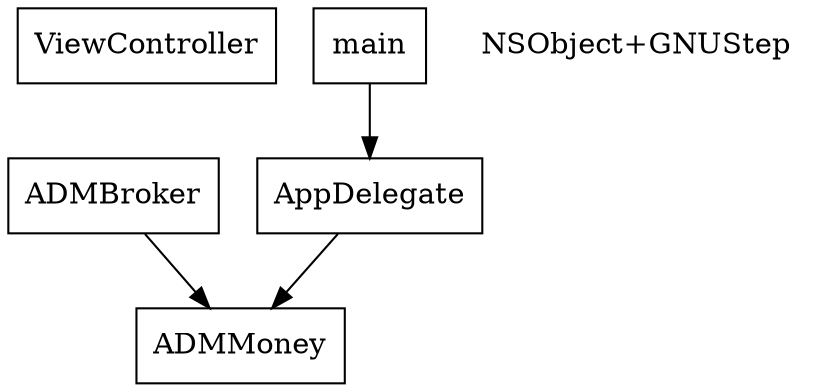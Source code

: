 digraph G {
	node [shape=box];
	"ViewController" -> {};
	"ADMBroker" -> "ADMMoney";
	"main" -> "AppDelegate";
	"ADMMoney" -> {};
	"AppDelegate" -> "ADMMoney";
	
	
	edge [color=blue, dir=both];
	
	edge [color=black];
	node [shape=plaintext];
	"Categories" [label="NSObject+GNUStep"];
}

